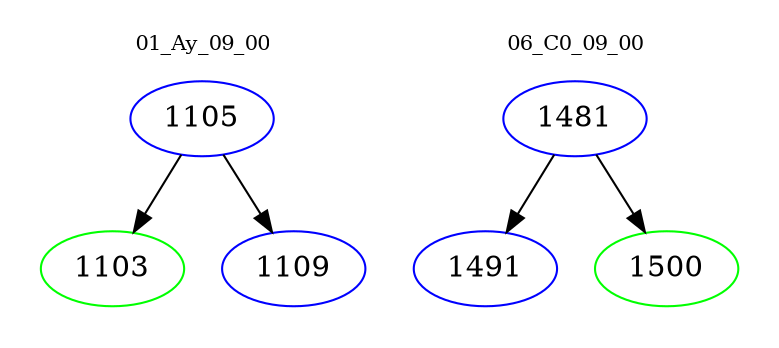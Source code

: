 digraph{
subgraph cluster_0 {
color = white
label = "01_Ay_09_00";
fontsize=10;
T0_1105 [label="1105", color="blue"]
T0_1105 -> T0_1103 [color="black"]
T0_1103 [label="1103", color="green"]
T0_1105 -> T0_1109 [color="black"]
T0_1109 [label="1109", color="blue"]
}
subgraph cluster_1 {
color = white
label = "06_C0_09_00";
fontsize=10;
T1_1481 [label="1481", color="blue"]
T1_1481 -> T1_1491 [color="black"]
T1_1491 [label="1491", color="blue"]
T1_1481 -> T1_1500 [color="black"]
T1_1500 [label="1500", color="green"]
}
}
